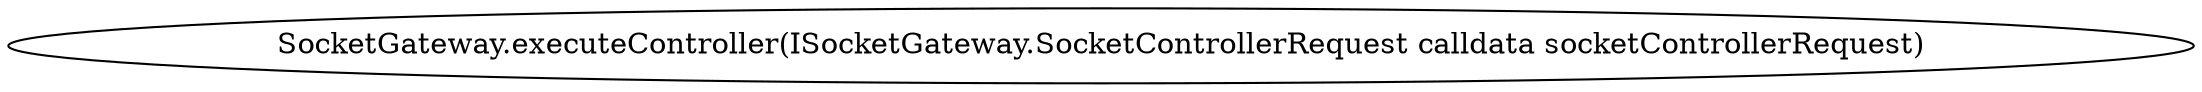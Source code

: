 digraph "" {
	graph [bb="0,0,886.59,36"];
	node [label="\N"];
	"SocketGateway.executeController(ISocketGateway.SocketControllerRequest calldata socketControllerRequest)"	 [height=0.5,
		pos="443.3,18",
		width=12.314];
}
